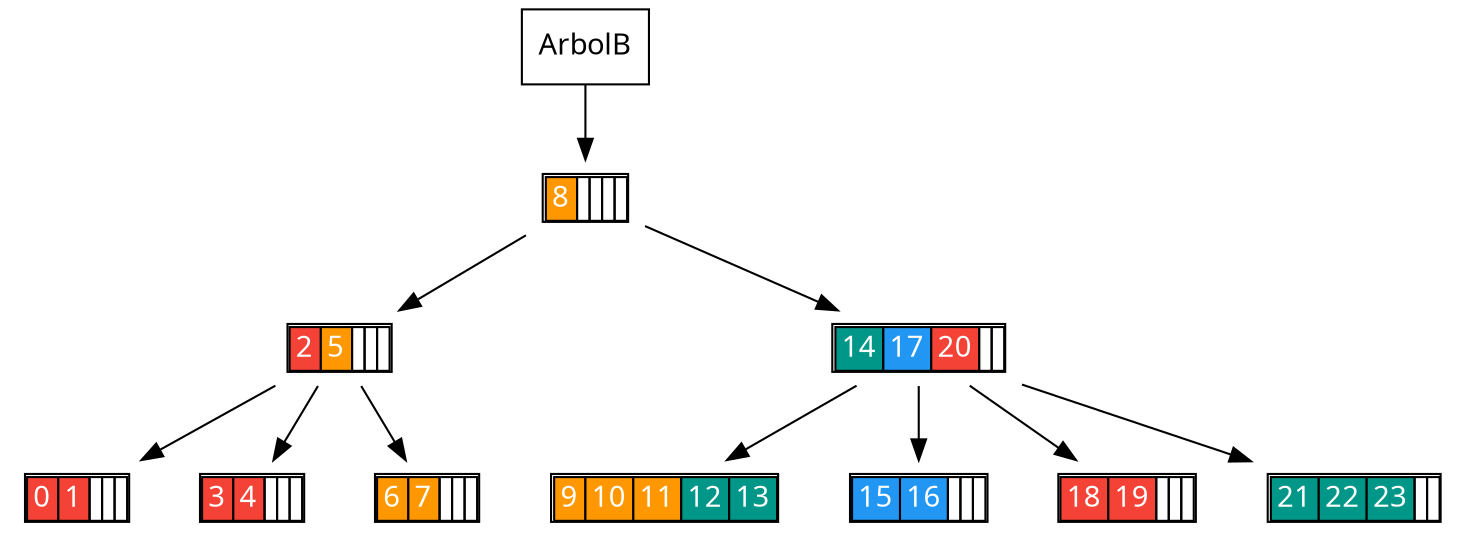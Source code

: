 digraph arbol{
ArbolB [shape=record, fontname="Raleway", label=ArbolB]1826312600 [shape=none, fontname="Raleway",label=<<TABLE CELLSPACING="0"><TR><TD BGCOLOR ="#ff9800"><FONT COLOR="white">8</FONT></TD><TD></TD><TD></TD><TD></TD><TD></TD></TR></TABLE>>];
ArbolB -> 1826312600;
207995881 [shape=none, fontname="Raleway",label=<<TABLE CELLSPACING="0"><TR><TD BGCOLOR ="#f44336"><FONT COLOR="white">2</FONT></TD><TD BGCOLOR ="#ff9800"><FONT COLOR="white">5</FONT></TD><TD></TD><TD></TD><TD></TD></TR></TABLE>>];
1826312600 -> 207995881;
1470802060 [shape=none, fontname="Raleway",label=<<TABLE CELLSPACING="0"><TR><TD BGCOLOR ="#f44336"><FONT COLOR="white">0</FONT></TD><TD BGCOLOR ="#f44336"><FONT COLOR="white">1</FONT></TD><TD></TD><TD></TD><TD></TD></TR></TABLE>>];
207995881 -> 1470802060;
1254748270 [shape=none, fontname="Raleway",label=<<TABLE CELLSPACING="0"><TR><TD BGCOLOR ="#f44336"><FONT COLOR="white">3</FONT></TD><TD BGCOLOR ="#f44336"><FONT COLOR="white">4</FONT></TD><TD></TD><TD></TD><TD></TD></TR></TABLE>>];
207995881 -> 1254748270;
1823177186 [shape=none, fontname="Raleway",label=<<TABLE CELLSPACING="0"><TR><TD BGCOLOR ="#ff9800"><FONT COLOR="white">6</FONT></TD><TD BGCOLOR ="#ff9800"><FONT COLOR="white">7</FONT></TD><TD></TD><TD></TD><TD></TD></TR></TABLE>>];
207995881 -> 1823177186;
673361723 [shape=none, fontname="Raleway",label=<<TABLE CELLSPACING="0"><TR><TD BGCOLOR ="#009688"><FONT COLOR="white">14</FONT></TD><TD BGCOLOR ="#2196F3"><FONT COLOR="white">17</FONT></TD><TD BGCOLOR ="#f44336"><FONT COLOR="white">20</FONT></TD><TD></TD><TD></TD></TR></TABLE>>];
1826312600 -> 673361723;
1804109061 [shape=none, fontname="Raleway",label=<<TABLE CELLSPACING="0"><TR><TD BGCOLOR ="#ff9800"><FONT COLOR="white">9</FONT></TD><TD BGCOLOR ="#ff9800"><FONT COLOR="white">10</FONT></TD><TD BGCOLOR ="#ff9800"><FONT COLOR="white">11</FONT></TD><TD BGCOLOR ="#009688"><FONT COLOR="white">12</FONT></TD><TD BGCOLOR ="#009688"><FONT COLOR="white">13</FONT></TD></TR></TABLE>>];
673361723 -> 1804109061;
1875122504 [shape=none, fontname="Raleway",label=<<TABLE CELLSPACING="0"><TR><TD BGCOLOR ="#2196F3"><FONT COLOR="white">15</FONT></TD><TD BGCOLOR ="#2196F3"><FONT COLOR="white">16</FONT></TD><TD></TD><TD></TD><TD></TD></TR></TABLE>>];
673361723 -> 1875122504;
588907242 [shape=none, fontname="Raleway",label=<<TABLE CELLSPACING="0"><TR><TD BGCOLOR ="#f44336"><FONT COLOR="white">18</FONT></TD><TD BGCOLOR ="#f44336"><FONT COLOR="white">19</FONT></TD><TD></TD><TD></TD><TD></TD></TR></TABLE>>];
673361723 -> 588907242;
1541203335 [shape=none, fontname="Raleway",label=<<TABLE CELLSPACING="0"><TR><TD BGCOLOR ="#009688"><FONT COLOR="white">21</FONT></TD><TD BGCOLOR ="#009688"><FONT COLOR="white">22</FONT></TD><TD BGCOLOR ="#009688"><FONT COLOR="white">23</FONT></TD><TD></TD><TD></TD></TR></TABLE>>];
673361723 -> 1541203335;
}